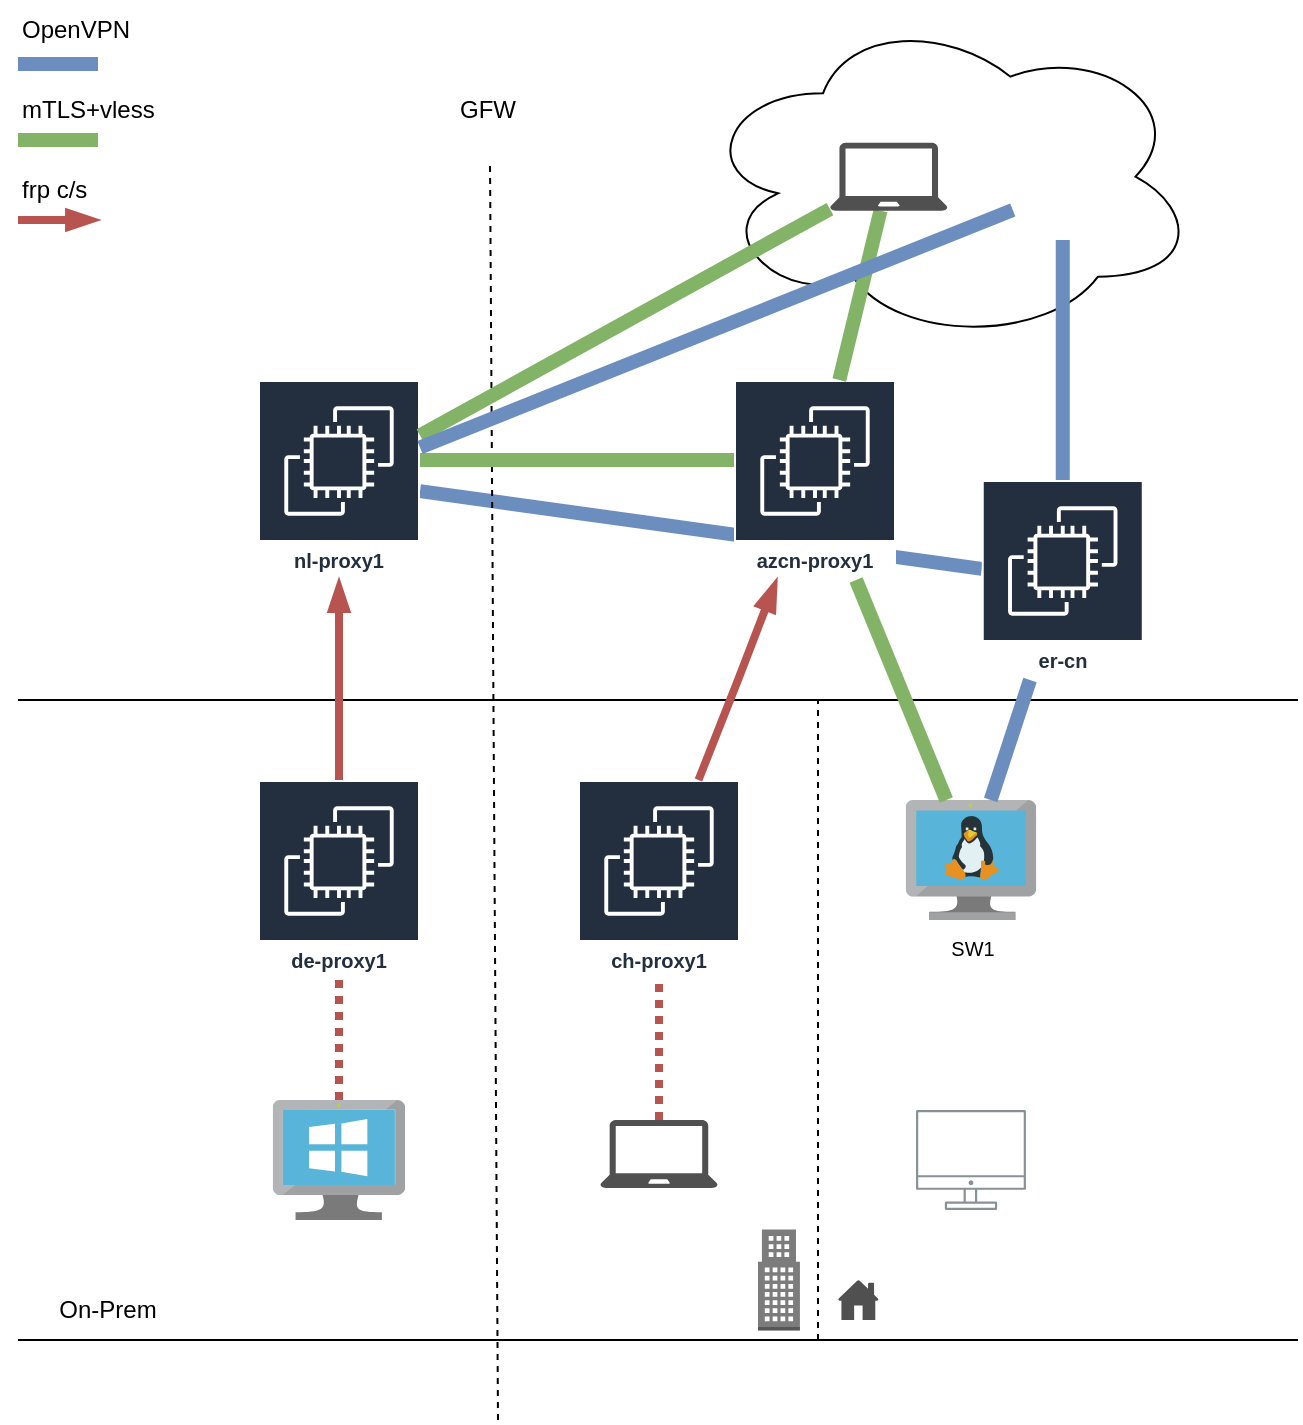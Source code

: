 <mxfile version="24.5.2" type="github">
  <diagram id="Ht1M8jgEwFfnCIfOTk4-" name="Page-1">
    <mxGraphModel dx="680" dy="686" grid="1" gridSize="10" guides="1" tooltips="1" connect="1" arrows="1" fold="1" page="1" pageScale="1" pageWidth="1169" pageHeight="827" math="0" shadow="0">
      <root>
        <mxCell id="0" />
        <mxCell id="1" parent="0" />
        <mxCell id="0Nob8IYni_k8NrIQMKCA-43" value="" style="endArrow=none;html=1;rounded=0;fillColor=#dae8fc;strokeColor=#6c8ebf;strokeWidth=7;" edge="1" parent="1" source="0Nob8IYni_k8NrIQMKCA-15" target="0Nob8IYni_k8NrIQMKCA-8">
          <mxGeometry width="50" height="50" relative="1" as="geometry">
            <mxPoint x="488" y="260" as="sourcePoint" />
            <mxPoint x="331" y="260" as="targetPoint" />
          </mxGeometry>
        </mxCell>
        <mxCell id="0Nob8IYni_k8NrIQMKCA-3" value="azcn-proxy1" style="sketch=0;outlineConnect=0;fontColor=#232F3E;gradientColor=none;strokeColor=#ffffff;fillColor=#232F3E;dashed=0;verticalLabelPosition=middle;verticalAlign=bottom;align=center;html=1;whiteSpace=wrap;fontSize=10;fontStyle=1;spacing=3;shape=mxgraph.aws4.productIcon;prIcon=mxgraph.aws4.ec2;" vertex="1" parent="1">
          <mxGeometry x="478" y="200" width="81" height="100" as="geometry" />
        </mxCell>
        <mxCell id="0Nob8IYni_k8NrIQMKCA-4" value="" style="sketch=0;pointerEvents=1;shadow=0;dashed=0;html=1;strokeColor=none;fillColor=#505050;labelPosition=center;verticalLabelPosition=bottom;verticalAlign=top;outlineConnect=0;align=center;shape=mxgraph.office.concepts.home;" vertex="1" parent="1">
          <mxGeometry x="530" y="650" width="20.4" height="20" as="geometry" />
        </mxCell>
        <mxCell id="0Nob8IYni_k8NrIQMKCA-5" value="" style="endArrow=none;dashed=1;html=1;rounded=0;" edge="1" parent="1">
          <mxGeometry width="50" height="50" relative="1" as="geometry">
            <mxPoint x="360" y="720" as="sourcePoint" />
            <mxPoint x="356" y="90" as="targetPoint" />
          </mxGeometry>
        </mxCell>
        <mxCell id="0Nob8IYni_k8NrIQMKCA-6" value="de-proxy1" style="sketch=0;outlineConnect=0;fontColor=#232F3E;gradientColor=none;strokeColor=#ffffff;fillColor=#232F3E;dashed=0;verticalLabelPosition=middle;verticalAlign=bottom;align=center;html=1;whiteSpace=wrap;fontSize=10;fontStyle=1;spacing=3;shape=mxgraph.aws4.productIcon;prIcon=mxgraph.aws4.ec2;" vertex="1" parent="1">
          <mxGeometry x="240" y="400" width="81" height="100" as="geometry" />
        </mxCell>
        <mxCell id="0Nob8IYni_k8NrIQMKCA-8" value="nl-proxy1" style="sketch=0;outlineConnect=0;fontColor=#232F3E;gradientColor=none;strokeColor=#ffffff;fillColor=#232F3E;dashed=0;verticalLabelPosition=middle;verticalAlign=bottom;align=center;html=1;whiteSpace=wrap;fontSize=10;fontStyle=1;spacing=3;shape=mxgraph.aws4.productIcon;prIcon=mxgraph.aws4.ec2;" vertex="1" parent="1">
          <mxGeometry x="240" y="200" width="81" height="100" as="geometry" />
        </mxCell>
        <mxCell id="0Nob8IYni_k8NrIQMKCA-10" value="" style="endArrow=none;html=1;rounded=0;" edge="1" parent="1">
          <mxGeometry width="50" height="50" relative="1" as="geometry">
            <mxPoint x="120" y="360" as="sourcePoint" />
            <mxPoint x="760" y="360" as="targetPoint" />
          </mxGeometry>
        </mxCell>
        <mxCell id="0Nob8IYni_k8NrIQMKCA-12" value="" style="endArrow=none;html=1;rounded=0;" edge="1" parent="1">
          <mxGeometry width="50" height="50" relative="1" as="geometry">
            <mxPoint x="120" y="680" as="sourcePoint" />
            <mxPoint x="760" y="680" as="targetPoint" />
          </mxGeometry>
        </mxCell>
        <mxCell id="0Nob8IYni_k8NrIQMKCA-13" value="OpenVPN" style="text;html=1;align=left;verticalAlign=middle;whiteSpace=wrap;rounded=0;" vertex="1" parent="1">
          <mxGeometry x="120" y="10" width="110" height="30" as="geometry" />
        </mxCell>
        <mxCell id="0Nob8IYni_k8NrIQMKCA-14" value="On-Prem" style="text;html=1;align=center;verticalAlign=middle;whiteSpace=wrap;rounded=0;" vertex="1" parent="1">
          <mxGeometry x="120" y="650" width="90" height="30" as="geometry" />
        </mxCell>
        <mxCell id="0Nob8IYni_k8NrIQMKCA-15" value="er-cn" style="sketch=0;outlineConnect=0;fontColor=#232F3E;gradientColor=none;strokeColor=#ffffff;fillColor=#232F3E;dashed=0;verticalLabelPosition=middle;verticalAlign=bottom;align=center;html=1;whiteSpace=wrap;fontSize=10;fontStyle=1;spacing=3;shape=mxgraph.aws4.productIcon;prIcon=mxgraph.aws4.ec2;" vertex="1" parent="1">
          <mxGeometry x="601.88" y="250" width="81" height="100" as="geometry" />
        </mxCell>
        <mxCell id="0Nob8IYni_k8NrIQMKCA-16" value="ch-proxy1" style="sketch=0;outlineConnect=0;fontColor=#232F3E;gradientColor=none;strokeColor=#ffffff;fillColor=#232F3E;dashed=0;verticalLabelPosition=middle;verticalAlign=bottom;align=center;html=1;whiteSpace=wrap;fontSize=10;fontStyle=1;spacing=3;shape=mxgraph.aws4.productIcon;prIcon=mxgraph.aws4.ec2;" vertex="1" parent="1">
          <mxGeometry x="400" y="400" width="81" height="100" as="geometry" />
        </mxCell>
        <mxCell id="0Nob8IYni_k8NrIQMKCA-17" value="" style="sketch=0;pointerEvents=1;shadow=0;dashed=0;html=1;strokeColor=none;fillColor=#505050;labelPosition=center;verticalLabelPosition=bottom;verticalAlign=top;outlineConnect=0;align=center;shape=mxgraph.office.devices.laptop;" vertex="1" parent="1">
          <mxGeometry x="411.11" y="570" width="58.77" height="34" as="geometry" />
        </mxCell>
        <mxCell id="0Nob8IYni_k8NrIQMKCA-21" value="" style="image;sketch=0;aspect=fixed;html=1;points=[];align=center;fontSize=12;image=img/lib/mscae/VirtualMachineWindows.svg;" vertex="1" parent="1">
          <mxGeometry x="247.39" y="560" width="66.22" height="60" as="geometry" />
        </mxCell>
        <mxCell id="0Nob8IYni_k8NrIQMKCA-23" value="GFW" style="text;html=1;align=center;verticalAlign=middle;whiteSpace=wrap;rounded=0;" vertex="1" parent="1">
          <mxGeometry x="310" y="50" width="90" height="30" as="geometry" />
        </mxCell>
        <mxCell id="0Nob8IYni_k8NrIQMKCA-24" value="&lt;font style=&quot;font-size: 10px;&quot;&gt;SW1&lt;/font&gt;" style="image;sketch=0;aspect=fixed;html=1;points=[];align=center;fontSize=12;image=img/lib/mscae/VM_Linux.svg;" vertex="1" parent="1">
          <mxGeometry x="563.89" y="410" width="65.22" height="60" as="geometry" />
        </mxCell>
        <mxCell id="0Nob8IYni_k8NrIQMKCA-27" value="" style="sketch=0;outlineConnect=0;gradientColor=none;fontColor=#545B64;strokeColor=none;fillColor=#879196;dashed=0;verticalLabelPosition=bottom;verticalAlign=top;align=center;html=1;fontSize=12;fontStyle=0;aspect=fixed;shape=mxgraph.aws4.illustration_desktop;pointerEvents=1" vertex="1" parent="1">
          <mxGeometry x="569.02" y="565" width="54.95" height="50" as="geometry" />
        </mxCell>
        <mxCell id="0Nob8IYni_k8NrIQMKCA-28" value="" style="endArrow=none;dashed=1;html=1;rounded=0;" edge="1" parent="1">
          <mxGeometry width="50" height="50" relative="1" as="geometry">
            <mxPoint x="520" y="680" as="sourcePoint" />
            <mxPoint x="520" y="360" as="targetPoint" />
          </mxGeometry>
        </mxCell>
        <mxCell id="0Nob8IYni_k8NrIQMKCA-29" value="" style="outlineConnect=0;dashed=0;verticalLabelPosition=bottom;verticalAlign=top;align=center;html=1;shape=mxgraph.aws3.office_building;fillColor=#7D7C7C;gradientColor=none;" vertex="1" parent="1">
          <mxGeometry x="490" y="624.75" width="20.96" height="50.5" as="geometry" />
        </mxCell>
        <mxCell id="0Nob8IYni_k8NrIQMKCA-33" value="" style="endArrow=none;html=1;rounded=0;fillColor=#d5e8d4;strokeColor=#82b366;strokeWidth=7;" edge="1" parent="1" source="0Nob8IYni_k8NrIQMKCA-24" target="0Nob8IYni_k8NrIQMKCA-3">
          <mxGeometry width="50" height="50" relative="1" as="geometry">
            <mxPoint x="680" y="450" as="sourcePoint" />
            <mxPoint x="730" y="400" as="targetPoint" />
          </mxGeometry>
        </mxCell>
        <mxCell id="0Nob8IYni_k8NrIQMKCA-34" value="" style="endArrow=none;html=1;rounded=0;fillColor=#d5e8d4;strokeColor=#82b366;strokeWidth=7;" edge="1" parent="1">
          <mxGeometry width="50" height="50" relative="1" as="geometry">
            <mxPoint x="478" y="240" as="sourcePoint" />
            <mxPoint x="321" y="240" as="targetPoint" />
          </mxGeometry>
        </mxCell>
        <mxCell id="0Nob8IYni_k8NrIQMKCA-36" value="" style="ellipse;shape=cloud;whiteSpace=wrap;html=1;" vertex="1" parent="1">
          <mxGeometry x="460" y="15" width="250" height="166.67" as="geometry" />
        </mxCell>
        <mxCell id="0Nob8IYni_k8NrIQMKCA-37" value="" style="endArrow=blockThin;html=1;rounded=0;strokeWidth=4;fillColor=#f8cecc;strokeColor=#b85450;endFill=1;" edge="1" parent="1" source="0Nob8IYni_k8NrIQMKCA-16" target="0Nob8IYni_k8NrIQMKCA-3">
          <mxGeometry width="50" height="50" relative="1" as="geometry">
            <mxPoint x="480" y="410" as="sourcePoint" />
            <mxPoint x="530" y="360" as="targetPoint" />
            <Array as="points">
              <mxPoint x="480" y="350" />
            </Array>
          </mxGeometry>
        </mxCell>
        <mxCell id="0Nob8IYni_k8NrIQMKCA-38" value="" style="endArrow=none;dashed=1;html=1;rounded=0;strokeWidth=4;fillColor=#f8cecc;strokeColor=#b85450;dashPattern=1 1;" edge="1" parent="1" source="0Nob8IYni_k8NrIQMKCA-17" target="0Nob8IYni_k8NrIQMKCA-16">
          <mxGeometry width="50" height="50" relative="1" as="geometry">
            <mxPoint x="440" y="550" as="sourcePoint" />
            <mxPoint x="490" y="500" as="targetPoint" />
          </mxGeometry>
        </mxCell>
        <mxCell id="0Nob8IYni_k8NrIQMKCA-39" value="" style="endArrow=blockThin;html=1;rounded=0;strokeWidth=4;fillColor=#f8cecc;strokeColor=#b85450;endFill=1;" edge="1" parent="1" source="0Nob8IYni_k8NrIQMKCA-6" target="0Nob8IYni_k8NrIQMKCA-8">
          <mxGeometry width="50" height="50" relative="1" as="geometry">
            <mxPoint x="470" y="410" as="sourcePoint" />
            <mxPoint x="509" y="310" as="targetPoint" />
          </mxGeometry>
        </mxCell>
        <mxCell id="0Nob8IYni_k8NrIQMKCA-40" value="" style="endArrow=none;dashed=1;html=1;rounded=0;strokeWidth=4;fillColor=#f8cecc;strokeColor=#b85450;dashPattern=1 1;" edge="1" parent="1" source="0Nob8IYni_k8NrIQMKCA-21" target="0Nob8IYni_k8NrIQMKCA-6">
          <mxGeometry width="50" height="50" relative="1" as="geometry">
            <mxPoint x="340" y="580" as="sourcePoint" />
            <mxPoint x="340" y="510" as="targetPoint" />
          </mxGeometry>
        </mxCell>
        <mxCell id="0Nob8IYni_k8NrIQMKCA-41" value="" style="endArrow=none;html=1;rounded=0;fillColor=#d5e8d4;strokeColor=#82b366;strokeWidth=7;" edge="1" parent="1" source="0Nob8IYni_k8NrIQMKCA-26" target="0Nob8IYni_k8NrIQMKCA-3">
          <mxGeometry width="50" height="50" relative="1" as="geometry">
            <mxPoint x="608.89" y="220" as="sourcePoint" />
            <mxPoint x="563.89" y="110" as="targetPoint" />
          </mxGeometry>
        </mxCell>
        <mxCell id="0Nob8IYni_k8NrIQMKCA-26" value="" style="sketch=0;pointerEvents=1;shadow=0;dashed=0;html=1;strokeColor=none;fillColor=#505050;labelPosition=center;verticalLabelPosition=bottom;verticalAlign=top;outlineConnect=0;align=center;shape=mxgraph.office.devices.laptop;" vertex="1" parent="1">
          <mxGeometry x="526" y="81.33" width="58.77" height="34" as="geometry" />
        </mxCell>
        <mxCell id="0Nob8IYni_k8NrIQMKCA-42" value="" style="endArrow=none;html=1;rounded=0;fillColor=#d5e8d4;strokeColor=#82b366;strokeWidth=7;" edge="1" parent="1" source="0Nob8IYni_k8NrIQMKCA-26" target="0Nob8IYni_k8NrIQMKCA-8">
          <mxGeometry width="50" height="50" relative="1" as="geometry">
            <mxPoint x="577" y="112" as="sourcePoint" />
            <mxPoint x="545" y="210" as="targetPoint" />
          </mxGeometry>
        </mxCell>
        <mxCell id="0Nob8IYni_k8NrIQMKCA-45" value="" style="endArrow=none;html=1;rounded=0;fillColor=#dae8fc;strokeColor=#6c8ebf;strokeWidth=7;" edge="1" parent="1" source="0Nob8IYni_k8NrIQMKCA-15" target="0Nob8IYni_k8NrIQMKCA-56">
          <mxGeometry width="50" height="50" relative="1" as="geometry">
            <mxPoint x="612" y="304" as="sourcePoint" />
            <mxPoint x="331" y="266" as="targetPoint" />
          </mxGeometry>
        </mxCell>
        <mxCell id="0Nob8IYni_k8NrIQMKCA-46" value="" style="endArrow=none;html=1;rounded=0;fillColor=#dae8fc;strokeColor=#6c8ebf;strokeWidth=7;" edge="1" parent="1" source="0Nob8IYni_k8NrIQMKCA-8" target="0Nob8IYni_k8NrIQMKCA-56">
          <mxGeometry width="50" height="50" relative="1" as="geometry">
            <mxPoint x="321" y="212.114" as="sourcePoint" />
            <mxPoint x="543.11" y="86.605" as="targetPoint" />
          </mxGeometry>
        </mxCell>
        <mxCell id="0Nob8IYni_k8NrIQMKCA-47" value="" style="endArrow=none;html=1;rounded=0;fillColor=#dae8fc;strokeColor=#6c8ebf;strokeWidth=7;" edge="1" parent="1" source="0Nob8IYni_k8NrIQMKCA-24" target="0Nob8IYni_k8NrIQMKCA-15">
          <mxGeometry width="50" height="50" relative="1" as="geometry">
            <mxPoint x="623.97" y="250" as="sourcePoint" />
            <mxPoint x="575.97" y="102" as="targetPoint" />
          </mxGeometry>
        </mxCell>
        <mxCell id="0Nob8IYni_k8NrIQMKCA-48" value="" style="endArrow=none;html=1;rounded=0;fillColor=#dae8fc;strokeColor=#6c8ebf;strokeWidth=7;" edge="1" parent="1">
          <mxGeometry width="50" height="50" relative="1" as="geometry">
            <mxPoint x="160" y="42" as="sourcePoint" />
            <mxPoint x="120" y="42" as="targetPoint" />
          </mxGeometry>
        </mxCell>
        <mxCell id="0Nob8IYni_k8NrIQMKCA-49" value="" style="endArrow=none;html=1;rounded=0;fillColor=#d5e8d4;strokeColor=#82b366;strokeWidth=7;" edge="1" parent="1">
          <mxGeometry width="50" height="50" relative="1" as="geometry">
            <mxPoint x="160" y="80" as="sourcePoint" />
            <mxPoint x="120" y="80" as="targetPoint" />
          </mxGeometry>
        </mxCell>
        <mxCell id="0Nob8IYni_k8NrIQMKCA-51" value="" style="endArrow=blockThin;html=1;rounded=0;strokeWidth=4;fillColor=#f8cecc;strokeColor=#b85450;endFill=1;" edge="1" parent="1">
          <mxGeometry width="50" height="50" relative="1" as="geometry">
            <mxPoint x="120" y="120" as="sourcePoint" />
            <mxPoint x="160" y="120" as="targetPoint" />
            <Array as="points">
              <mxPoint x="140" y="120" />
            </Array>
          </mxGeometry>
        </mxCell>
        <mxCell id="0Nob8IYni_k8NrIQMKCA-53" value="mTLS+vless" style="text;html=1;align=left;verticalAlign=middle;whiteSpace=wrap;rounded=0;" vertex="1" parent="1">
          <mxGeometry x="120" y="50" width="110" height="30" as="geometry" />
        </mxCell>
        <mxCell id="0Nob8IYni_k8NrIQMKCA-54" value="frp c/s" style="text;html=1;align=left;verticalAlign=middle;whiteSpace=wrap;rounded=0;" vertex="1" parent="1">
          <mxGeometry x="120" y="90" width="110" height="30" as="geometry" />
        </mxCell>
        <mxCell id="0Nob8IYni_k8NrIQMKCA-56" value="" style="shape=image;html=1;verticalAlign=top;verticalLabelPosition=bottom;labelBackgroundColor=#ffffff;imageAspect=0;aspect=fixed;image=https://cdn1.iconfinder.com/data/icons/communication-icons-10/750/Untitled-1-07-128.png" vertex="1" parent="1">
          <mxGeometry x="617.38" y="80" width="50" height="50" as="geometry" />
        </mxCell>
      </root>
    </mxGraphModel>
  </diagram>
</mxfile>

